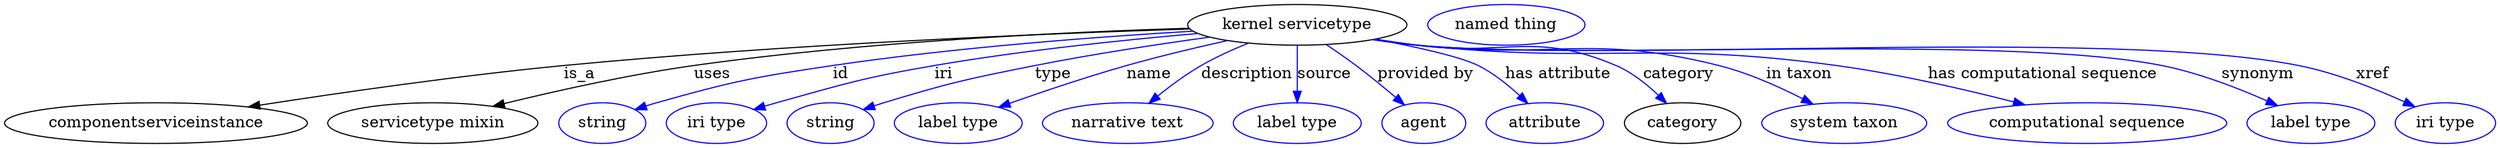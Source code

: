 digraph {
	graph [bb="0,0,2200.1,123"];
	node [label="\N"];
	"kernel servicetype"	[height=0.5,
		label="kernel servicetype",
		pos="1142.9,105",
		width=2.69];
	componentserviceinstance	[height=0.5,
		pos="133.89,18",
		width=3.7191];
	"kernel servicetype" -> componentserviceinstance	[label=is_a,
		lp="508.89,61.5",
		pos="e,215.74,32.328 1048,101.36 921.56,97.276 691.01,87.845 494.89,69 403.01,60.171 298.61,45.167 225.8,33.893"];
	"servicetype mixin"	[height=0.5,
		pos="378.89,18",
		width=2.5817];
	"kernel servicetype" -> "servicetype mixin"	[label=uses,
		lp="625.39,61.5",
		pos="e,431.93,32.882 1047,102 939.72,98.772 761.15,90.419 608.89,69 551.77,60.966 487.72,46.592 441.75,35.311"];
	id	[color=blue,
		height=0.5,
		label=string,
		pos="527.89,18",
		width=1.0652];
	"kernel servicetype" -> id	[color=blue,
		label=id,
		lp="738.89,61.5",
		pos="e,556.88,29.96 1050.7,99.413 967.15,94.482 840.81,85.095 731.89,69 661.78,58.64 644.1,55.205 575.89,36 572.78,35.126 569.59,34.155 \
566.39,33.133",
		style=solid];
	iri	[color=blue,
		height=0.5,
		label="iri type",
		pos="628.89,18",
		width=1.2277];
	"kernel servicetype" -> iri	[color=blue,
		label=iri,
		lp="829.89,61.5",
		pos="e,662.19,29.896 1054.9,97.382 990.2,91.79 900.2,82.511 821.89,69 759.32,58.205 744.1,52.878 682.89,36 679.31,35.015 675.62,33.951 \
671.92,32.852",
		style=solid];
	type	[color=blue,
		height=0.5,
		label=string,
		pos="729.89,18",
		width=1.0652];
	"kernel servicetype" -> type	[color=blue,
		label=type,
		lp="926.89,61.5",
		pos="e,758.81,30.003 1065.5,94.136 1020.3,87.918 962.13,79.153 910.89,69 850.72,57.079 835.59,53.789 776.89,36 774.12,35.162 771.28,34.255 \
768.44,33.311",
		style=solid];
	name	[color=blue,
		height=0.5,
		label="label type",
		pos="842.89,18",
		width=1.5707];
	"kernel servicetype" -> name	[color=blue,
		label=name,
		lp="1011.9,61.5",
		pos="e,878.72,32.101 1081.2,91.107 1053.7,85 1021,77.243 991.89,69 956.74,59.054 917.61,45.838 888.27,35.491",
		style=solid];
	description	[color=blue,
		height=0.5,
		label="narrative text",
		pos="992.89,18",
		width=2.0943];
	"kernel servicetype" -> description	[color=blue,
		label=description,
		lp="1098.4,61.5",
		pos="e,1011.6,35.515 1099.9,88.87 1086.1,83.347 1071,76.575 1057.9,69 1044.5,61.273 1030.8,51.1 1019.4,41.949",
		style=solid];
	source	[color=blue,
		height=0.5,
		label="label type",
		pos="1142.9,18",
		width=1.5707];
	"kernel servicetype" -> source	[color=blue,
		label=source,
		lp="1166.9,61.5",
		pos="e,1142.9,36.175 1142.9,86.799 1142.9,75.163 1142.9,59.548 1142.9,46.237",
		style=solid];
	"provided by"	[color=blue,
		height=0.5,
		label=agent,
		pos="1254.9,18",
		width=1.0291];
	"kernel servicetype" -> "provided by"	[color=blue,
		label="provided by",
		lp="1256.4,61.5",
		pos="e,1237.7,34.142 1168.4,87.597 1176.9,81.893 1186.4,75.334 1194.9,69 1206.7,60.117 1219.4,49.717 1230,40.71",
		style=solid];
	"has attribute"	[color=blue,
		height=0.5,
		label=attribute,
		pos="1361.9,18",
		width=1.4443];
	"kernel servicetype" -> "has attribute"	[color=blue,
		label="has attribute",
		lp="1373.9,61.5",
		pos="e,1346.9,35.363 1211.9,92.312 1247.5,85.611 1286.8,76.971 1302.9,69 1316.3,62.361 1329.2,52.013 1339.6,42.449",
		style=solid];
	category	[height=0.5,
		pos="1482.9,18",
		width=1.4263];
	"kernel servicetype" -> category	[color=blue,
		label=category,
		lp="1480.4,61.5",
		pos="e,1468.9,35.475 1211.7,92.26 1223.7,90.377 1236.2,88.543 1247.9,87 1326.3,76.677 1352.3,100.26 1424.9,69 1438.7,63.053 1451.6,52.595 \
1461.8,42.775",
		style=solid];
	"in taxon"	[color=blue,
		height=0.5,
		label="system taxon",
		pos="1624.9,18",
		width=2.022];
	"kernel servicetype" -> "in taxon"	[color=blue,
		label="in taxon",
		lp="1585.9,61.5",
		pos="e,1597.7,34.86 1210.5,92.094 1222.9,90.184 1235.8,88.384 1247.9,87 1366.5,73.445 1400.2,98.37 1515.9,69 1541.3,62.559 1568,50.383 \
1588.7,39.659",
		style=solid];
	"has computational sequence"	[color=blue,
		height=0.5,
		label="computational sequence",
		pos="1838.9,18",
		width=3.4303];
	"kernel servicetype" -> "has computational sequence"	[color=blue,
		label="has computational sequence",
		lp="1800.4,61.5",
		pos="e,1784.2,34.229 1210,91.994 1222.5,90.07 1235.6,88.291 1247.9,87 1412.1,69.781 1455.3,91.379 1618.9,69 1671.8,61.759 1730.8,48.043 \
1774.3,36.806",
		style=solid];
	synonym	[color=blue,
		height=0.5,
		label="label type",
		pos="2036.9,18",
		width=1.5707];
	"kernel servicetype" -> synonym	[color=blue,
		label=synonym,
		lp="1989.9,61.5",
		pos="e,2007.6,33.484 1209.4,91.867 1222.1,89.929 1235.4,88.178 1247.9,87 1393.5,73.28 1762.4,97.484 1905.9,69 1938.1,62.611 1972.7,49.09 \
1998.2,37.718",
		style=solid];
	xref	[color=blue,
		height=0.5,
		label="iri type",
		pos="2155.9,18",
		width=1.2277];
	"kernel servicetype" -> xref	[color=blue,
		label=xref,
		lp="2091.4,61.5",
		pos="e,2128.8,32.579 1209.4,91.824 1222.1,89.891 1235.4,88.151 1247.9,87 1420.1,71.143 1856.2,102.53 2025.9,69 2058.7,62.514 2094,48.438 \
2119.5,36.869",
		style=solid];
	"named thing_category"	[color=blue,
		height=0.5,
		label="named thing",
		pos="1326.9,105",
		width=1.9318];
}
